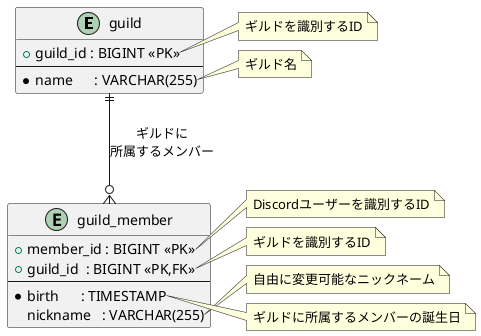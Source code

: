 @startuml
entity "guild" as guild {
  +guild_id : BIGINT <<PK>>
  --
  *name      : VARCHAR(255)
}
note right of guild::guild_id
ギルドを識別するID
end note

note right of guild::name
ギルド名
end note

entity "guild_member" as member {
  +member_id : BIGINT <<PK>>
  +guild_id  : BIGINT <<PK,FK>>
  --
  *birth      : TIMESTAMP
  nickname   : VARCHAR(255)
}
note right of member::member_id
Discordユーザーを識別するID
end note

note right of member::guild_id
ギルドを識別するID
end note

note right of member::nickname
自由に変更可能なニックネーム
end note

note right of member::birth
ギルドに所属するメンバーの誕生日
end note

guild ||--o{ member : "ギルドに\n所属するメンバー"

@enduml